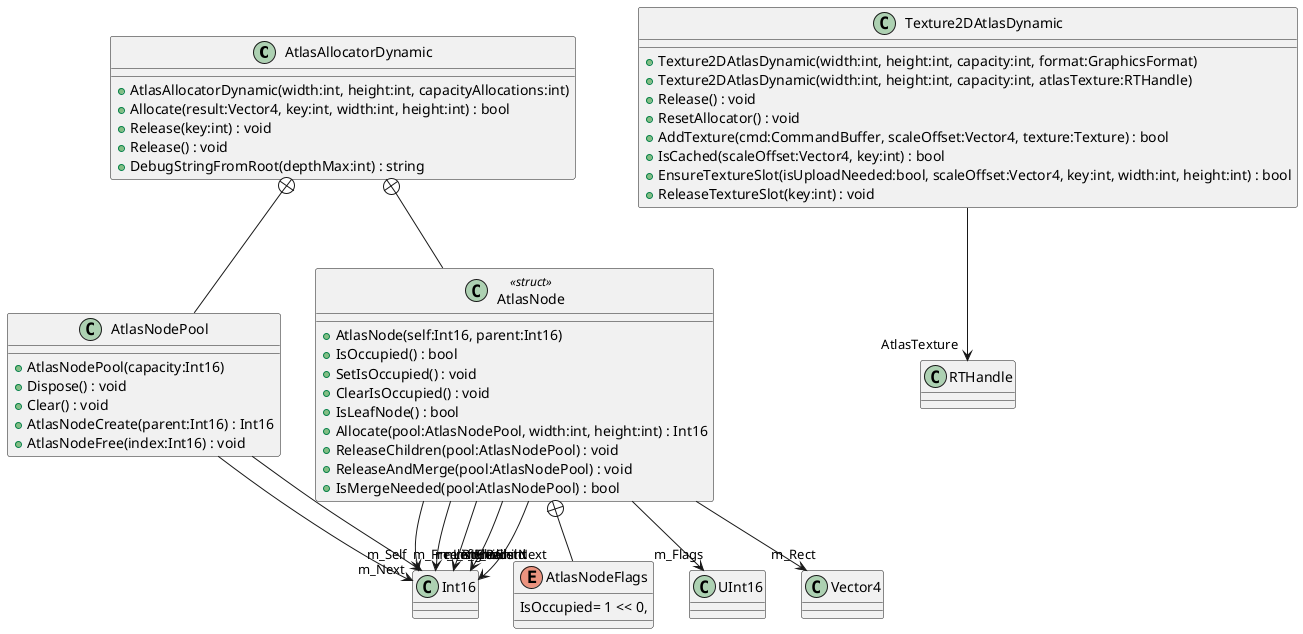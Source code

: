 @startuml
class AtlasAllocatorDynamic {
    + AtlasAllocatorDynamic(width:int, height:int, capacityAllocations:int)
    + Allocate(result:Vector4, key:int, width:int, height:int) : bool
    + Release(key:int) : void
    + Release() : void
    + DebugStringFromRoot(depthMax:int) : string
}
class Texture2DAtlasDynamic {
    + Texture2DAtlasDynamic(width:int, height:int, capacity:int, format:GraphicsFormat)
    + Texture2DAtlasDynamic(width:int, height:int, capacity:int, atlasTexture:RTHandle)
    + Release() : void
    + ResetAllocator() : void
    + AddTexture(cmd:CommandBuffer, scaleOffset:Vector4, texture:Texture) : bool
    + IsCached(scaleOffset:Vector4, key:int) : bool
    + EnsureTextureSlot(isUploadNeeded:bool, scaleOffset:Vector4, key:int, width:int, height:int) : bool
    + ReleaseTextureSlot(key:int) : void
}
class AtlasNodePool {
    + AtlasNodePool(capacity:Int16)
    + Dispose() : void
    + Clear() : void
    + AtlasNodeCreate(parent:Int16) : Int16
    + AtlasNodeFree(index:Int16) : void
}
class AtlasNode <<struct>> {
    + AtlasNode(self:Int16, parent:Int16)
    + IsOccupied() : bool
    + SetIsOccupied() : void
    + ClearIsOccupied() : void
    + IsLeafNode() : bool
    + Allocate(pool:AtlasNodePool, width:int, height:int) : Int16
    + ReleaseChildren(pool:AtlasNodePool) : void
    + ReleaseAndMerge(pool:AtlasNodePool) : void
    + IsMergeNeeded(pool:AtlasNodePool) : bool
}
enum AtlasNodeFlags {
    IsOccupied= 1 << 0,
}
Texture2DAtlasDynamic --> "AtlasTexture" RTHandle
AtlasAllocatorDynamic +-- AtlasNodePool
AtlasNodePool --> "m_Next" Int16
AtlasNodePool --> "m_FreelistHead" Int16
AtlasAllocatorDynamic +-- AtlasNode
AtlasNode --> "m_Self" Int16
AtlasNode --> "m_Parent" Int16
AtlasNode --> "m_LeftChild" Int16
AtlasNode --> "m_RightChild" Int16
AtlasNode --> "m_FreelistNext" Int16
AtlasNode --> "m_Flags" UInt16
AtlasNode --> "m_Rect" Vector4
AtlasNode +-- AtlasNodeFlags
@enduml
